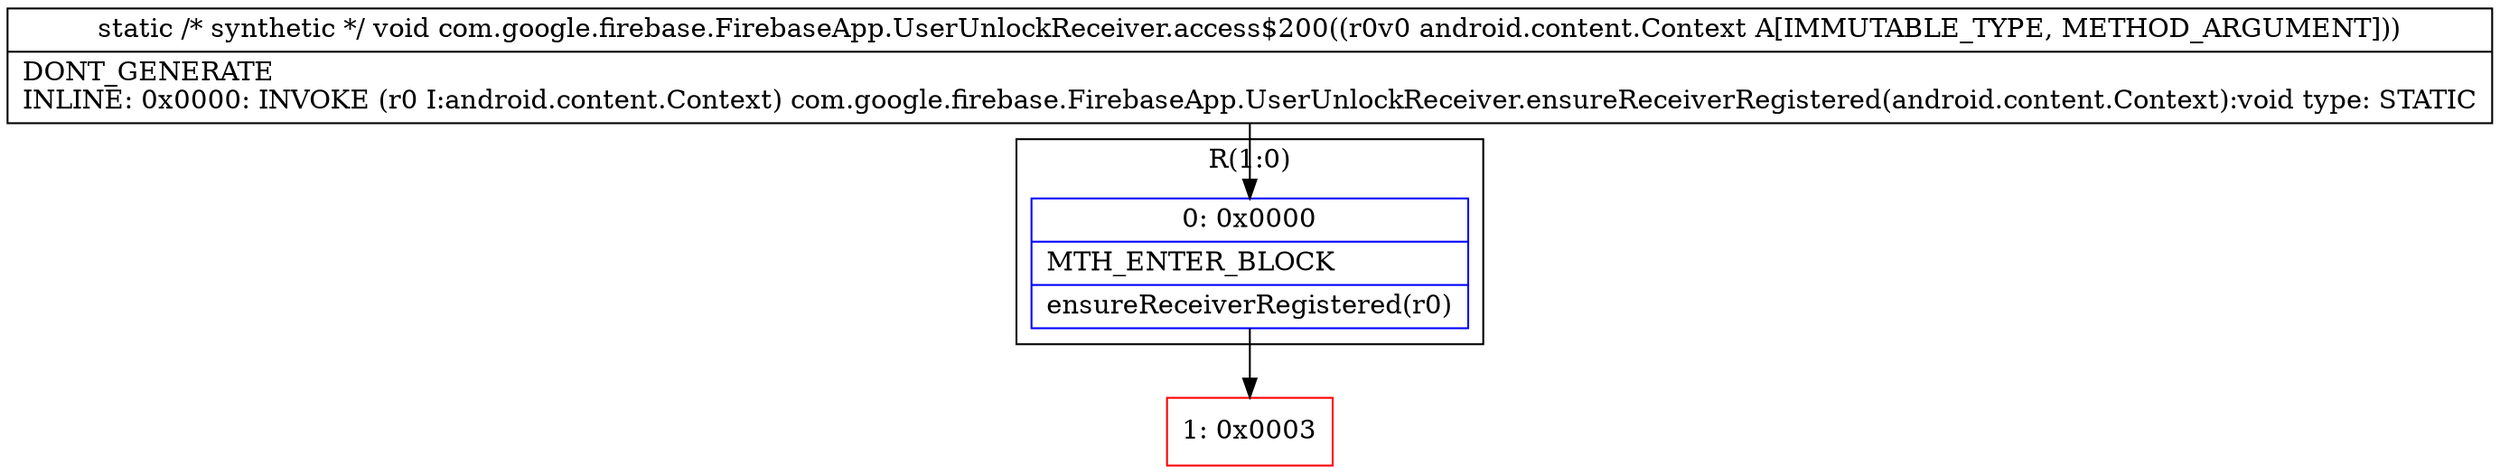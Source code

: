 digraph "CFG forcom.google.firebase.FirebaseApp.UserUnlockReceiver.access$200(Landroid\/content\/Context;)V" {
subgraph cluster_Region_1402832379 {
label = "R(1:0)";
node [shape=record,color=blue];
Node_0 [shape=record,label="{0\:\ 0x0000|MTH_ENTER_BLOCK\l|ensureReceiverRegistered(r0)\l}"];
}
Node_1 [shape=record,color=red,label="{1\:\ 0x0003}"];
MethodNode[shape=record,label="{static \/* synthetic *\/ void com.google.firebase.FirebaseApp.UserUnlockReceiver.access$200((r0v0 android.content.Context A[IMMUTABLE_TYPE, METHOD_ARGUMENT]))  | DONT_GENERATE\lINLINE: 0x0000: INVOKE  (r0 I:android.content.Context) com.google.firebase.FirebaseApp.UserUnlockReceiver.ensureReceiverRegistered(android.content.Context):void type: STATIC\l}"];
MethodNode -> Node_0;
Node_0 -> Node_1;
}

